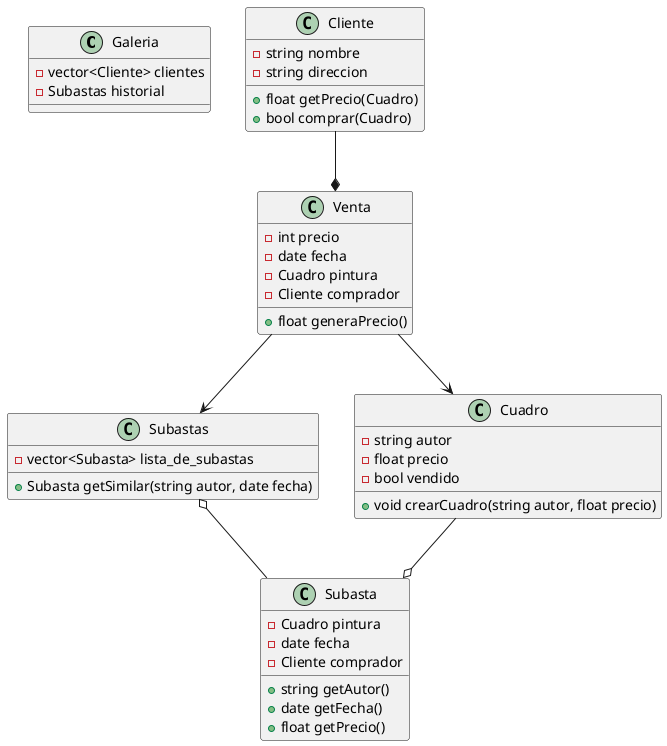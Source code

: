 @startuml

class Galeria {
    -vector<Cliente> clientes
    -Subastas historial
}

class Subastas {
    -vector<Subasta> lista_de_subastas
    +Subasta getSimilar(string autor, date fecha)
}

class Subasta {
    -Cuadro pintura
    -date fecha
    -Cliente comprador
    +string getAutor()
    +date getFecha()
    +float getPrecio()
}

class Cuadro {
    -string autor
    -float precio
    -bool vendido
    +void crearCuadro(string autor, float precio)
}

class Cliente {
    -string nombre
    -string direccion
    +float getPrecio(Cuadro)
    +bool comprar(Cuadro)
}

class Venta {
    -int precio
    -date fecha
    -Cuadro pintura
    -Cliente comprador
    +float generaPrecio()
}

Subastas o-- Subasta
Venta --> Subastas
Cliente --* Venta
Cuadro --o Subasta
Venta --> Cuadro


@enduml